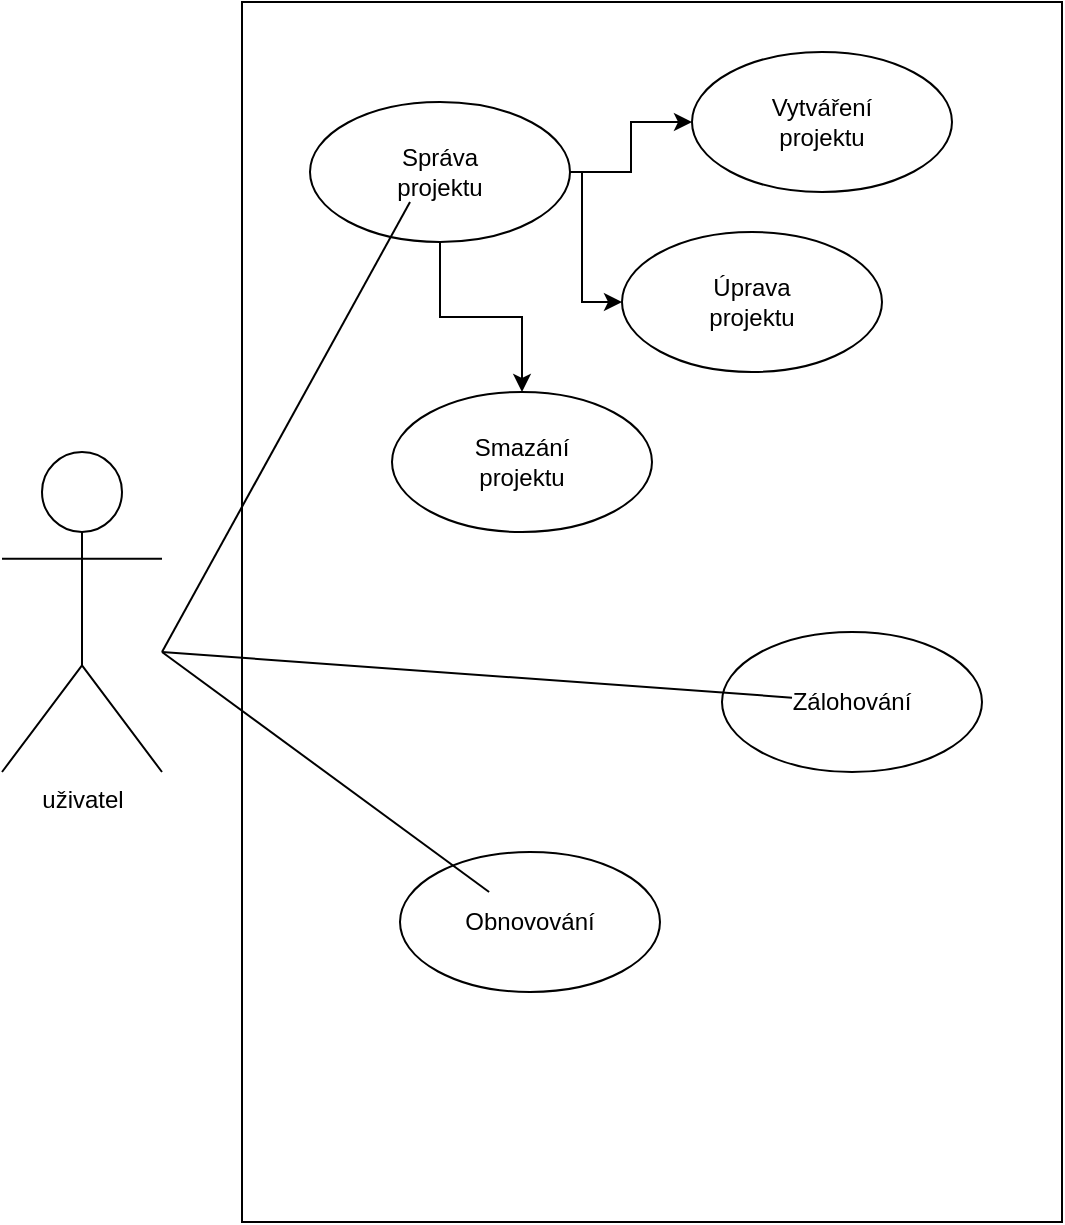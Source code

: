 <mxfile version="15.7.4" type="device"><diagram id="Uh2rcRVrEsEaFSyBgsRs" name="Page-1"><mxGraphModel dx="1662" dy="762" grid="1" gridSize="10" guides="1" tooltips="1" connect="1" arrows="1" fold="1" page="1" pageScale="1" pageWidth="827" pageHeight="1169" math="0" shadow="0"><root><mxCell id="0"/><mxCell id="1" parent="0"/><mxCell id="k3j75F5Z7z6LIM_8a3k7-1" value="" style="rounded=0;whiteSpace=wrap;html=1;" vertex="1" parent="1"><mxGeometry x="270" y="85" width="410" height="610" as="geometry"/></mxCell><mxCell id="k3j75F5Z7z6LIM_8a3k7-3" value="uživatel" style="shape=umlActor;verticalLabelPosition=bottom;verticalAlign=top;html=1;outlineConnect=0;" vertex="1" parent="1"><mxGeometry x="150" y="310" width="80" height="160" as="geometry"/></mxCell><mxCell id="k3j75F5Z7z6LIM_8a3k7-4" value="" style="ellipse;whiteSpace=wrap;html=1;" vertex="1" parent="1"><mxGeometry x="495" y="110" width="130" height="70" as="geometry"/></mxCell><mxCell id="k3j75F5Z7z6LIM_8a3k7-5" value="Vytváření projektu" style="text;html=1;strokeColor=none;fillColor=none;align=center;verticalAlign=middle;whiteSpace=wrap;rounded=0;" vertex="1" parent="1"><mxGeometry x="530" y="130" width="60" height="30" as="geometry"/></mxCell><mxCell id="k3j75F5Z7z6LIM_8a3k7-6" value="" style="ellipse;whiteSpace=wrap;html=1;" vertex="1" parent="1"><mxGeometry x="510" y="400" width="130" height="70" as="geometry"/></mxCell><mxCell id="k3j75F5Z7z6LIM_8a3k7-7" value="Zálohování" style="text;html=1;strokeColor=none;fillColor=none;align=center;verticalAlign=middle;whiteSpace=wrap;rounded=0;" vertex="1" parent="1"><mxGeometry x="545" y="420" width="60" height="30" as="geometry"/></mxCell><mxCell id="k3j75F5Z7z6LIM_8a3k7-8" value="" style="ellipse;whiteSpace=wrap;html=1;" vertex="1" parent="1"><mxGeometry x="349" y="510" width="130" height="70" as="geometry"/></mxCell><mxCell id="k3j75F5Z7z6LIM_8a3k7-9" value="Obnovování" style="text;html=1;strokeColor=none;fillColor=none;align=center;verticalAlign=middle;whiteSpace=wrap;rounded=0;" vertex="1" parent="1"><mxGeometry x="384" y="530" width="60" height="30" as="geometry"/></mxCell><mxCell id="k3j75F5Z7z6LIM_8a3k7-29" style="edgeStyle=orthogonalEdgeStyle;rounded=0;orthogonalLoop=1;jettySize=auto;html=1;" edge="1" parent="1" source="k3j75F5Z7z6LIM_8a3k7-13" target="k3j75F5Z7z6LIM_8a3k7-4"><mxGeometry relative="1" as="geometry"/></mxCell><mxCell id="k3j75F5Z7z6LIM_8a3k7-30" style="edgeStyle=orthogonalEdgeStyle;rounded=0;orthogonalLoop=1;jettySize=auto;html=1;entryX=0;entryY=0.5;entryDx=0;entryDy=0;" edge="1" parent="1" source="k3j75F5Z7z6LIM_8a3k7-13" target="k3j75F5Z7z6LIM_8a3k7-19"><mxGeometry relative="1" as="geometry"><Array as="points"><mxPoint x="440" y="170"/><mxPoint x="440" y="235"/></Array></mxGeometry></mxCell><mxCell id="k3j75F5Z7z6LIM_8a3k7-31" style="edgeStyle=orthogonalEdgeStyle;rounded=0;orthogonalLoop=1;jettySize=auto;html=1;" edge="1" parent="1" source="k3j75F5Z7z6LIM_8a3k7-13" target="k3j75F5Z7z6LIM_8a3k7-21"><mxGeometry relative="1" as="geometry"/></mxCell><mxCell id="k3j75F5Z7z6LIM_8a3k7-13" value="" style="ellipse;whiteSpace=wrap;html=1;" vertex="1" parent="1"><mxGeometry x="304" y="135" width="130" height="70" as="geometry"/></mxCell><mxCell id="k3j75F5Z7z6LIM_8a3k7-14" value="Správa projektu" style="text;html=1;strokeColor=none;fillColor=none;align=center;verticalAlign=middle;whiteSpace=wrap;rounded=0;" vertex="1" parent="1"><mxGeometry x="339" y="155" width="60" height="30" as="geometry"/></mxCell><mxCell id="k3j75F5Z7z6LIM_8a3k7-19" value="" style="ellipse;whiteSpace=wrap;html=1;" vertex="1" parent="1"><mxGeometry x="460" y="200" width="130" height="70" as="geometry"/></mxCell><mxCell id="k3j75F5Z7z6LIM_8a3k7-20" value="Úprava projektu" style="text;html=1;strokeColor=none;fillColor=none;align=center;verticalAlign=middle;whiteSpace=wrap;rounded=0;" vertex="1" parent="1"><mxGeometry x="495" y="220" width="60" height="30" as="geometry"/></mxCell><mxCell id="k3j75F5Z7z6LIM_8a3k7-21" value="" style="ellipse;whiteSpace=wrap;html=1;" vertex="1" parent="1"><mxGeometry x="345" y="280" width="130" height="70" as="geometry"/></mxCell><mxCell id="k3j75F5Z7z6LIM_8a3k7-22" value="Smazání&lt;br&gt;projektu" style="text;html=1;strokeColor=none;fillColor=none;align=center;verticalAlign=middle;whiteSpace=wrap;rounded=0;" vertex="1" parent="1"><mxGeometry x="380" y="300" width="60" height="30" as="geometry"/></mxCell><mxCell id="k3j75F5Z7z6LIM_8a3k7-26" value="" style="endArrow=none;html=1;rounded=0;" edge="1" parent="1" source="k3j75F5Z7z6LIM_8a3k7-9"><mxGeometry width="50" height="50" relative="1" as="geometry"><mxPoint x="390" y="420" as="sourcePoint"/><mxPoint x="230" y="410" as="targetPoint"/></mxGeometry></mxCell><mxCell id="k3j75F5Z7z6LIM_8a3k7-27" value="" style="endArrow=none;html=1;rounded=0;" edge="1" parent="1" source="k3j75F5Z7z6LIM_8a3k7-7"><mxGeometry width="50" height="50" relative="1" as="geometry"><mxPoint x="424" y="520" as="sourcePoint"/><mxPoint x="230" y="410" as="targetPoint"/></mxGeometry></mxCell><mxCell id="k3j75F5Z7z6LIM_8a3k7-28" value="" style="endArrow=none;html=1;rounded=0;exitX=0.25;exitY=1;exitDx=0;exitDy=0;" edge="1" parent="1" source="k3j75F5Z7z6LIM_8a3k7-14"><mxGeometry width="50" height="50" relative="1" as="geometry"><mxPoint x="434" y="530" as="sourcePoint"/><mxPoint x="230" y="410" as="targetPoint"/></mxGeometry></mxCell></root></mxGraphModel></diagram></mxfile>
